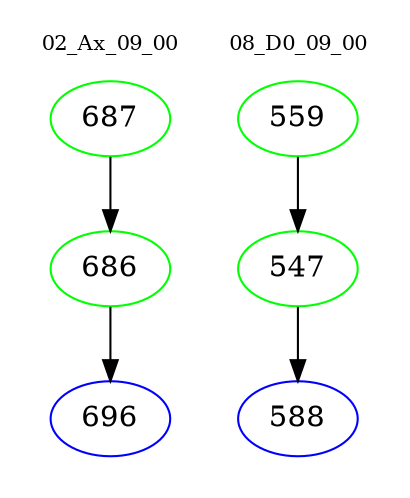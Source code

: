 digraph{
subgraph cluster_0 {
color = white
label = "02_Ax_09_00";
fontsize=10;
T0_687 [label="687", color="green"]
T0_687 -> T0_686 [color="black"]
T0_686 [label="686", color="green"]
T0_686 -> T0_696 [color="black"]
T0_696 [label="696", color="blue"]
}
subgraph cluster_1 {
color = white
label = "08_D0_09_00";
fontsize=10;
T1_559 [label="559", color="green"]
T1_559 -> T1_547 [color="black"]
T1_547 [label="547", color="green"]
T1_547 -> T1_588 [color="black"]
T1_588 [label="588", color="blue"]
}
}
